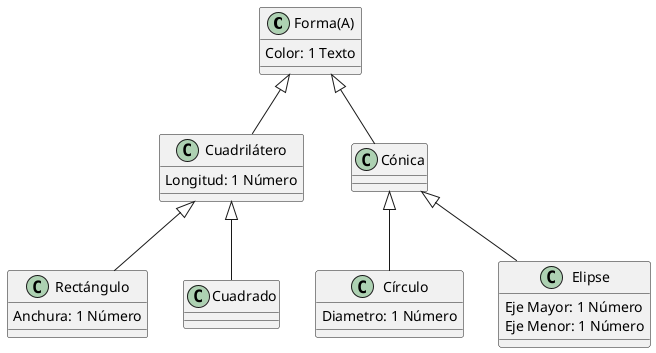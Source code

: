 @startuml
Class "Forma(A)" as Forma{
Color: 1 Texto
}
Class Cuadrilátero extends Forma{
Longitud: 1 Número
}
Class Cónica extends Forma{}
Class Círculo extends Cónica{
Diametro: 1 Número
}
Class Elipse extends Cónica{
Eje Mayor: 1 Número
Eje Menor: 1 Número
}
Class Rectángulo extends Cuadrilátero{
Anchura: 1 Número
}
Class Cuadrado extends Cuadrilátero{}
@enduml
